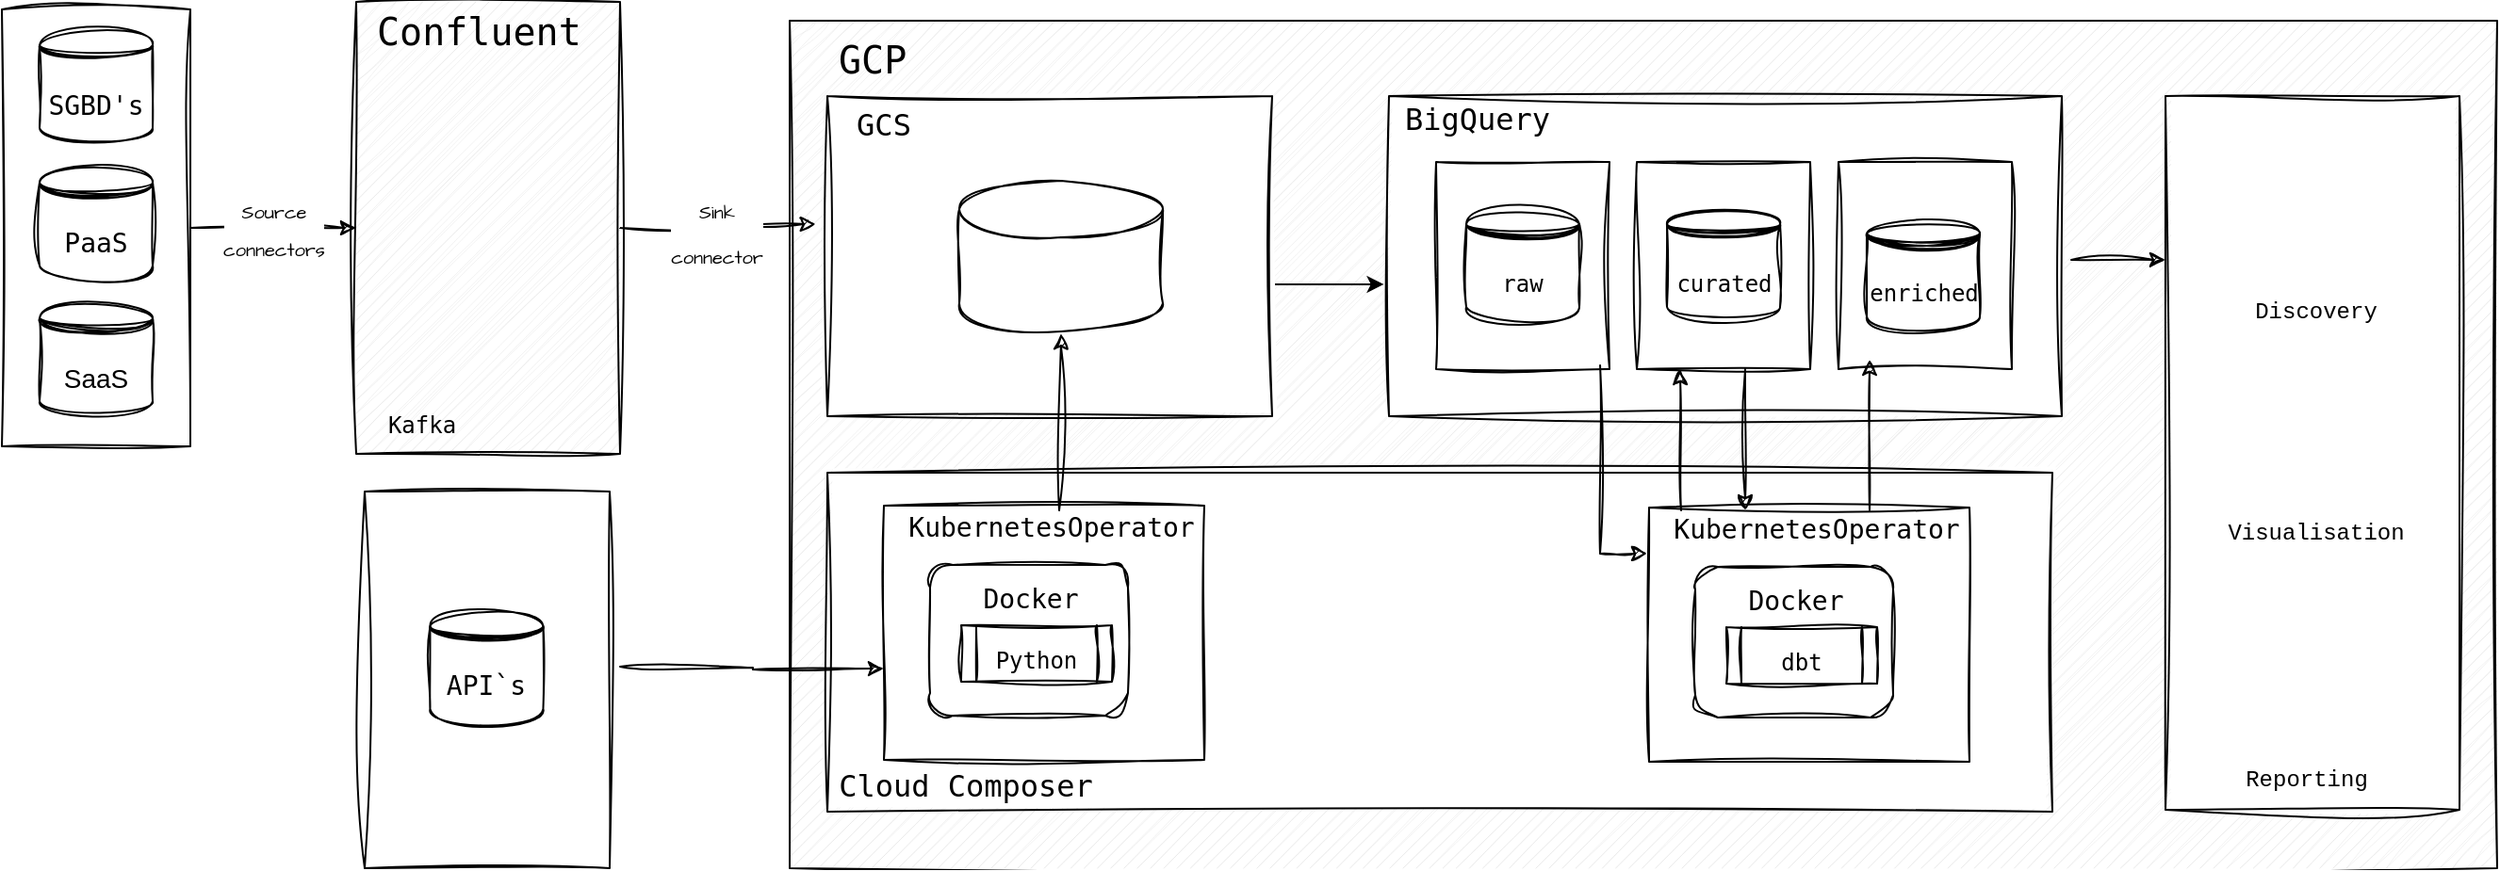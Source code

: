 <mxfile version="21.3.4" type="device">
  <diagram name="Page-1" id="L2DuUV4c0xy7wRyJddh9">
    <mxGraphModel dx="1050" dy="577" grid="1" gridSize="10" guides="1" tooltips="1" connect="1" arrows="1" fold="1" page="1" pageScale="1" pageWidth="850" pageHeight="1100" math="0" shadow="0">
      <root>
        <mxCell id="0" />
        <mxCell id="1" parent="0" />
        <mxCell id="41iLBKp1xfuuZZX-Q_B5-1" value="" style="verticalLabelPosition=bottom;verticalAlign=top;html=1;shape=mxgraph.basic.patternFillRect;fillStyle=diag;step=5;fillStrokeWidth=0.2;fillStrokeColor=#dddddd;sketch=1;hachureGap=4;jiggle=2;curveFitting=1;fontFamily=Architects Daughter;fontSource=https%3A%2F%2Ffonts.googleapis.com%2Fcss%3Ffamily%3DArchitects%2BDaughter;fontSize=20;" parent="1" vertex="1">
          <mxGeometry x="454" y="50" width="906" height="450" as="geometry" />
        </mxCell>
        <mxCell id="41iLBKp1xfuuZZX-Q_B5-2" value="" style="rounded=0;whiteSpace=wrap;html=1;sketch=1;hachureGap=4;jiggle=2;curveFitting=1;fontFamily=Architects Daughter;fontSource=https%3A%2F%2Ffonts.googleapis.com%2Fcss%3Ffamily%3DArchitects%2BDaughter;fontSize=20;" parent="1" vertex="1">
          <mxGeometry x="772" y="90" width="357" height="170" as="geometry" />
        </mxCell>
        <mxCell id="41iLBKp1xfuuZZX-Q_B5-3" value="" style="rounded=0;whiteSpace=wrap;html=1;sketch=1;curveFitting=1;jiggle=2;" parent="1" vertex="1">
          <mxGeometry x="1010.5" y="125" width="92" height="110" as="geometry" />
        </mxCell>
        <mxCell id="41iLBKp1xfuuZZX-Q_B5-4" value="" style="rounded=0;whiteSpace=wrap;html=1;sketch=1;curveFitting=1;jiggle=2;" parent="1" vertex="1">
          <mxGeometry x="903.5" y="125" width="92" height="110" as="geometry" />
        </mxCell>
        <mxCell id="41iLBKp1xfuuZZX-Q_B5-5" value="" style="rounded=0;whiteSpace=wrap;html=1;sketch=1;hachureGap=4;jiggle=2;curveFitting=1;fontFamily=Architects Daughter;fontSource=https%3A%2F%2Ffonts.googleapis.com%2Fcss%3Ffamily%3DArchitects%2BDaughter;fontSize=20;" parent="1" vertex="1">
          <mxGeometry x="474" y="290" width="650" height="180" as="geometry" />
        </mxCell>
        <mxCell id="41iLBKp1xfuuZZX-Q_B5-6" value="" style="rounded=0;whiteSpace=wrap;html=1;sketch=1;hachureGap=4;jiggle=2;curveFitting=1;fontFamily=Architects Daughter;fontSource=https%3A%2F%2Ffonts.googleapis.com%2Fcss%3Ffamily%3DArchitects%2BDaughter;fontSize=20;" parent="1" vertex="1">
          <mxGeometry x="910" y="308.5" width="170" height="135" as="geometry" />
        </mxCell>
        <mxCell id="41iLBKp1xfuuZZX-Q_B5-7" style="edgeStyle=orthogonalEdgeStyle;rounded=0;sketch=1;hachureGap=4;jiggle=2;curveFitting=1;orthogonalLoop=1;jettySize=auto;html=1;exitX=1;exitY=0.5;exitDx=0;exitDy=0;exitPerimeter=0;entryX=-0.026;entryY=0.4;entryDx=0;entryDy=0;entryPerimeter=0;fontFamily=Architects Daughter;fontSource=https%3A%2F%2Ffonts.googleapis.com%2Fcss%3Ffamily%3DArchitects%2BDaughter;fontSize=16;" parent="1" source="41iLBKp1xfuuZZX-Q_B5-9" target="41iLBKp1xfuuZZX-Q_B5-33" edge="1">
          <mxGeometry relative="1" as="geometry" />
        </mxCell>
        <mxCell id="41iLBKp1xfuuZZX-Q_B5-8" value="&lt;font style=&quot;font-size: 10px;&quot;&gt;Sink&lt;br&gt;connector&lt;/font&gt;" style="edgeLabel;html=1;align=center;verticalAlign=middle;resizable=0;points=[];fontSize=20;fontFamily=Architects Daughter;" parent="41iLBKp1xfuuZZX-Q_B5-7" vertex="1" connectable="0">
          <mxGeometry x="-0.039" relative="1" as="geometry">
            <mxPoint as="offset" />
          </mxGeometry>
        </mxCell>
        <mxCell id="41iLBKp1xfuuZZX-Q_B5-9" value="" style="verticalLabelPosition=bottom;verticalAlign=top;html=1;shape=mxgraph.basic.patternFillRect;fillStyle=diag;step=5;fillStrokeWidth=0.2;fillStrokeColor=#dddddd;sketch=1;hachureGap=4;jiggle=2;curveFitting=1;fontFamily=Architects Daughter;fontSource=https%3A%2F%2Ffonts.googleapis.com%2Fcss%3Ffamily%3DArchitects%2BDaughter;fontSize=20;" parent="1" vertex="1">
          <mxGeometry x="224" y="40" width="140" height="240" as="geometry" />
        </mxCell>
        <mxCell id="41iLBKp1xfuuZZX-Q_B5-10" value="" style="rounded=0;whiteSpace=wrap;html=1;sketch=1;curveFitting=1;jiggle=2;" parent="1" vertex="1">
          <mxGeometry x="797" y="125" width="92" height="110" as="geometry" />
        </mxCell>
        <mxCell id="41iLBKp1xfuuZZX-Q_B5-11" value="&lt;pre&gt;raw&lt;/pre&gt;" style="shape=datastore;whiteSpace=wrap;html=1;sketch=1;curveFitting=1;jiggle=2;" parent="1" vertex="1">
          <mxGeometry x="813" y="150" width="60" height="60" as="geometry" />
        </mxCell>
        <mxCell id="41iLBKp1xfuuZZX-Q_B5-12" value="&lt;pre&gt;curated&lt;/pre&gt;" style="shape=datastore;whiteSpace=wrap;html=1;sketch=1;curveFitting=1;jiggle=2;" parent="1" vertex="1">
          <mxGeometry x="919.5" y="150" width="60" height="60" as="geometry" />
        </mxCell>
        <mxCell id="41iLBKp1xfuuZZX-Q_B5-13" value="&lt;pre&gt;enriched&lt;/pre&gt;" style="shape=datastore;whiteSpace=wrap;html=1;sketch=1;curveFitting=1;jiggle=2;" parent="1" vertex="1">
          <mxGeometry x="1025.5" y="155" width="60" height="60" as="geometry" />
        </mxCell>
        <mxCell id="41iLBKp1xfuuZZX-Q_B5-14" value="" style="rounded=0;whiteSpace=wrap;html=1;sketch=1;curveFitting=1;jiggle=2;" parent="1" vertex="1">
          <mxGeometry x="228.5" y="300" width="130" height="200" as="geometry" />
        </mxCell>
        <mxCell id="41iLBKp1xfuuZZX-Q_B5-15" value="&lt;pre&gt;Kafka&lt;/pre&gt;" style="text;html=1;strokeColor=none;fillColor=none;align=center;verticalAlign=middle;whiteSpace=wrap;rounded=0;sketch=1;curveFitting=1;jiggle=2;" parent="1" vertex="1">
          <mxGeometry x="228.72" y="250" width="60" height="30" as="geometry" />
        </mxCell>
        <mxCell id="41iLBKp1xfuuZZX-Q_B5-16" value="" style="rounded=0;whiteSpace=wrap;html=1;sketch=1;curveFitting=1;jiggle=2;rotation=-90;" parent="1" vertex="1">
          <mxGeometry x="-30" y="110" width="232" height="100" as="geometry" />
        </mxCell>
        <mxCell id="41iLBKp1xfuuZZX-Q_B5-17" value="&lt;pre&gt;&lt;font style=&quot;font-size: 14px;&quot;&gt;SGBD&#39;s&lt;/font&gt;&lt;/pre&gt;" style="shape=datastore;whiteSpace=wrap;html=1;sketch=1;curveFitting=1;jiggle=2;" parent="1" vertex="1">
          <mxGeometry x="56" y="55" width="60" height="60" as="geometry" />
        </mxCell>
        <mxCell id="41iLBKp1xfuuZZX-Q_B5-18" value="&lt;font style=&quot;font-size: 14px;&quot;&gt;SaaS&lt;/font&gt;" style="shape=datastore;whiteSpace=wrap;html=1;sketch=1;curveFitting=1;jiggle=2;" parent="1" vertex="1">
          <mxGeometry x="56" y="200" width="60" height="60" as="geometry" />
        </mxCell>
        <mxCell id="41iLBKp1xfuuZZX-Q_B5-19" value="&lt;pre&gt;&lt;font style=&quot;font-size: 14px;&quot;&gt;PaaS&lt;/font&gt;&lt;/pre&gt;" style="shape=datastore;whiteSpace=wrap;html=1;sketch=1;curveFitting=1;jiggle=2;" parent="1" vertex="1">
          <mxGeometry x="56" y="128" width="60" height="60" as="geometry" />
        </mxCell>
        <mxCell id="41iLBKp1xfuuZZX-Q_B5-20" value="" style="shape=image;verticalLabelPosition=bottom;labelBackgroundColor=default;verticalAlign=top;aspect=fixed;imageAspect=0;image=https://miro.medium.com/v2/resize:fit:1006/1*foD1zloTjmIMouNqKiqb-A.png;" parent="1" vertex="1">
          <mxGeometry x="228.72" y="97" width="130.57" height="132" as="geometry" />
        </mxCell>
        <mxCell id="41iLBKp1xfuuZZX-Q_B5-21" value="&lt;pre&gt;&lt;font style=&quot;font-size: 16px;&quot;&gt;BigQuery&lt;/font&gt;&lt;/pre&gt;" style="text;html=1;strokeColor=none;fillColor=none;align=center;verticalAlign=middle;whiteSpace=wrap;rounded=0;fontSize=20;fontFamily=Architects Daughter;" parent="1" vertex="1">
          <mxGeometry x="789" y="85" width="60" height="30" as="geometry" />
        </mxCell>
        <mxCell id="41iLBKp1xfuuZZX-Q_B5-22" value="&lt;pre&gt;&lt;font style=&quot;font-size: 16px;&quot;&gt;Cloud Composer&lt;/font&gt;&lt;/pre&gt;" style="text;html=1;strokeColor=none;fillColor=none;align=center;verticalAlign=middle;whiteSpace=wrap;rounded=0;fontSize=20;fontFamily=Architects Daughter;" parent="1" vertex="1">
          <mxGeometry x="474.5" y="439" width="145" height="30" as="geometry" />
        </mxCell>
        <mxCell id="41iLBKp1xfuuZZX-Q_B5-23" value="" style="rounded=1;whiteSpace=wrap;html=1;sketch=1;hachureGap=4;jiggle=2;curveFitting=1;fontFamily=Architects Daughter;fontSource=https%3A%2F%2Ffonts.googleapis.com%2Fcss%3Ffamily%3DArchitects%2BDaughter;fontSize=20;" parent="1" vertex="1">
          <mxGeometry x="934.5" y="340" width="105" height="80" as="geometry" />
        </mxCell>
        <mxCell id="41iLBKp1xfuuZZX-Q_B5-24" value="&lt;pre&gt;&lt;font style=&quot;font-size: 12px;&quot;&gt;dbt&lt;/font&gt;&lt;/pre&gt;" style="shape=process;whiteSpace=wrap;html=1;backgroundOutline=1;sketch=1;hachureGap=4;jiggle=2;curveFitting=1;fontFamily=Architects Daughter;fontSource=https%3A%2F%2Ffonts.googleapis.com%2Fcss%3Ffamily%3DArchitects%2BDaughter;fontSize=20;" parent="1" vertex="1">
          <mxGeometry x="951" y="372" width="80" height="30" as="geometry" />
        </mxCell>
        <mxCell id="41iLBKp1xfuuZZX-Q_B5-25" value="&lt;pre&gt;&lt;font style=&quot;font-size: 14px;&quot;&gt;Docker&lt;/font&gt;&lt;/pre&gt;" style="text;html=1;strokeColor=none;fillColor=none;align=center;verticalAlign=middle;whiteSpace=wrap;rounded=0;fontSize=20;fontFamily=Architects Daughter;" parent="1" vertex="1">
          <mxGeometry x="957.5" y="340" width="60" height="30" as="geometry" />
        </mxCell>
        <mxCell id="41iLBKp1xfuuZZX-Q_B5-26" value="&lt;pre style=&quot;border-color: var(--border-color);&quot;&gt;&lt;font style=&quot;border-color: var(--border-color); font-size: 14px;&quot;&gt;KubernetesOperator&lt;/font&gt;&lt;/pre&gt;" style="text;html=1;strokeColor=none;fillColor=none;align=center;verticalAlign=middle;whiteSpace=wrap;rounded=0;fontSize=20;fontFamily=Architects Daughter;" parent="1" vertex="1">
          <mxGeometry x="923.5" y="302" width="150" height="30" as="geometry" />
        </mxCell>
        <mxCell id="41iLBKp1xfuuZZX-Q_B5-27" value="" style="endArrow=classic;html=1;rounded=0;sketch=1;hachureGap=4;jiggle=2;curveFitting=1;fontFamily=Architects Daughter;fontSource=https%3A%2F%2Ffonts.googleapis.com%2Fcss%3Ffamily%3DArchitects%2BDaughter;fontSize=16;entryX=0.25;entryY=1;entryDx=0;entryDy=0;" parent="1" target="41iLBKp1xfuuZZX-Q_B5-4" edge="1">
          <mxGeometry width="50" height="50" relative="1" as="geometry">
            <mxPoint x="927" y="310" as="sourcePoint" />
            <mxPoint x="926.5" y="198" as="targetPoint" />
          </mxGeometry>
        </mxCell>
        <mxCell id="41iLBKp1xfuuZZX-Q_B5-28" value="" style="endArrow=classic;html=1;rounded=0;sketch=1;hachureGap=4;jiggle=2;curveFitting=1;fontFamily=Architects Daughter;fontSource=https%3A%2F%2Ffonts.googleapis.com%2Fcss%3Ffamily%3DArchitects%2BDaughter;fontSize=16;exitX=0.625;exitY=1;exitDx=0;exitDy=0;exitPerimeter=0;" parent="1" source="41iLBKp1xfuuZZX-Q_B5-4" edge="1">
          <mxGeometry width="50" height="50" relative="1" as="geometry">
            <mxPoint x="964" y="230" as="sourcePoint" />
            <mxPoint x="961" y="310" as="targetPoint" />
          </mxGeometry>
        </mxCell>
        <mxCell id="41iLBKp1xfuuZZX-Q_B5-29" value="" style="endArrow=classic;html=1;rounded=0;sketch=1;hachureGap=4;jiggle=2;curveFitting=1;fontFamily=Architects Daughter;fontSource=https%3A%2F%2Ffonts.googleapis.com%2Fcss%3Ffamily%3DArchitects%2BDaughter;fontSize=16;" parent="1" edge="1">
          <mxGeometry width="50" height="50" relative="1" as="geometry">
            <mxPoint x="1027" y="310" as="sourcePoint" />
            <mxPoint x="1027" y="230" as="targetPoint" />
          </mxGeometry>
        </mxCell>
        <mxCell id="41iLBKp1xfuuZZX-Q_B5-30" value="&lt;pre style=&quot;margin: 0 0 0 40px; border: none; padding: 0px;&quot;&gt;GCP&lt;/pre&gt;" style="text;html=1;strokeColor=none;fillColor=none;align=left;verticalAlign=middle;whiteSpace=wrap;rounded=0;fontSize=20;fontFamily=Architects Daughter;" parent="1" vertex="1">
          <mxGeometry x="437.5" y="55" width="114" height="30" as="geometry" />
        </mxCell>
        <mxCell id="41iLBKp1xfuuZZX-Q_B5-31" value="&lt;pre&gt;&lt;font style=&quot;font-size: 14px;&quot;&gt;API`s&lt;/font&gt;&lt;/pre&gt;" style="shape=datastore;whiteSpace=wrap;html=1;sketch=1;curveFitting=1;jiggle=2;" parent="1" vertex="1">
          <mxGeometry x="263.22" y="363.5" width="60" height="60" as="geometry" />
        </mxCell>
        <mxCell id="41iLBKp1xfuuZZX-Q_B5-32" value="" style="endArrow=classic;html=1;rounded=0;sketch=1;hachureGap=4;jiggle=2;curveFitting=1;fontFamily=Architects Daughter;fontSource=https%3A%2F%2Ffonts.googleapis.com%2Fcss%3Ffamily%3DArchitects%2BDaughter;fontSize=16;exitX=0.848;exitY=0.982;exitDx=0;exitDy=0;exitPerimeter=0;entryX=-0.006;entryY=0.181;entryDx=0;entryDy=0;entryPerimeter=0;" parent="1" target="41iLBKp1xfuuZZX-Q_B5-6" edge="1">
          <mxGeometry width="50" height="50" relative="1" as="geometry">
            <mxPoint x="884.016" y="233.02" as="sourcePoint" />
            <mxPoint x="884" y="310" as="targetPoint" />
            <Array as="points">
              <mxPoint x="884" y="333" />
            </Array>
          </mxGeometry>
        </mxCell>
        <mxCell id="N4F6rgCD-UG7qm2ysVD4-12" style="edgeStyle=orthogonalEdgeStyle;rounded=0;orthogonalLoop=1;jettySize=auto;html=1;entryX=0.348;entryY=0.311;entryDx=0;entryDy=0;entryPerimeter=0;exitX=0.283;exitY=0.35;exitDx=0;exitDy=0;exitPerimeter=0;" edge="1" parent="1" source="41iLBKp1xfuuZZX-Q_B5-1" target="41iLBKp1xfuuZZX-Q_B5-1">
          <mxGeometry relative="1" as="geometry">
            <Array as="points">
              <mxPoint x="710" y="190" />
            </Array>
          </mxGeometry>
        </mxCell>
        <mxCell id="41iLBKp1xfuuZZX-Q_B5-33" value="" style="rounded=0;whiteSpace=wrap;html=1;sketch=1;hachureGap=4;jiggle=2;curveFitting=1;fontFamily=Architects Daughter;fontSource=https%3A%2F%2Ffonts.googleapis.com%2Fcss%3Ffamily%3DArchitects%2BDaughter;fontSize=20;" parent="1" vertex="1">
          <mxGeometry x="474" y="90" width="236" height="170" as="geometry" />
        </mxCell>
        <mxCell id="41iLBKp1xfuuZZX-Q_B5-34" value="&lt;pre&gt;&lt;font style=&quot;font-size: 16px;&quot;&gt;GCS&lt;/font&gt;&lt;/pre&gt;" style="text;html=1;strokeColor=none;fillColor=none;align=center;verticalAlign=middle;whiteSpace=wrap;rounded=0;fontSize=20;fontFamily=Architects Daughter;" parent="1" vertex="1">
          <mxGeometry x="474" y="88" width="60" height="30" as="geometry" />
        </mxCell>
        <mxCell id="41iLBKp1xfuuZZX-Q_B5-35" value="" style="rounded=0;whiteSpace=wrap;html=1;sketch=1;hachureGap=4;jiggle=2;curveFitting=1;fontFamily=Architects Daughter;fontSource=https%3A%2F%2Ffonts.googleapis.com%2Fcss%3Ffamily%3DArchitects%2BDaughter;fontSize=20;" parent="1" vertex="1">
          <mxGeometry x="504" y="307.5" width="170" height="135" as="geometry" />
        </mxCell>
        <mxCell id="41iLBKp1xfuuZZX-Q_B5-36" value="" style="rounded=1;whiteSpace=wrap;html=1;sketch=1;hachureGap=4;jiggle=2;curveFitting=1;fontFamily=Architects Daughter;fontSource=https%3A%2F%2Ffonts.googleapis.com%2Fcss%3Ffamily%3DArchitects%2BDaughter;fontSize=20;" parent="1" vertex="1">
          <mxGeometry x="528.5" y="339" width="105" height="80" as="geometry" />
        </mxCell>
        <mxCell id="41iLBKp1xfuuZZX-Q_B5-37" value="&lt;pre&gt;&lt;font style=&quot;font-size: 12px;&quot;&gt;Python&lt;/font&gt;&lt;/pre&gt;" style="shape=process;whiteSpace=wrap;html=1;backgroundOutline=1;sketch=1;hachureGap=4;jiggle=2;curveFitting=1;fontFamily=Architects Daughter;fontSource=https%3A%2F%2Ffonts.googleapis.com%2Fcss%3Ffamily%3DArchitects%2BDaughter;fontSize=20;" parent="1" vertex="1">
          <mxGeometry x="545" y="371" width="80" height="30" as="geometry" />
        </mxCell>
        <mxCell id="41iLBKp1xfuuZZX-Q_B5-38" value="&lt;pre&gt;&lt;font style=&quot;font-size: 14px;&quot;&gt;Docker&lt;/font&gt;&lt;/pre&gt;" style="text;html=1;strokeColor=none;fillColor=none;align=center;verticalAlign=middle;whiteSpace=wrap;rounded=0;fontSize=20;fontFamily=Architects Daughter;" parent="1" vertex="1">
          <mxGeometry x="551.5" y="339" width="60" height="30" as="geometry" />
        </mxCell>
        <mxCell id="41iLBKp1xfuuZZX-Q_B5-39" value="&lt;pre style=&quot;border-color: var(--border-color);&quot;&gt;&lt;font style=&quot;border-color: var(--border-color); font-size: 14px;&quot;&gt;KubernetesOperator&lt;/font&gt;&lt;/pre&gt;" style="text;html=1;strokeColor=none;fillColor=none;align=center;verticalAlign=middle;whiteSpace=wrap;rounded=0;fontSize=20;fontFamily=Architects Daughter;" parent="1" vertex="1">
          <mxGeometry x="517.5" y="301" width="150" height="30" as="geometry" />
        </mxCell>
        <mxCell id="41iLBKp1xfuuZZX-Q_B5-41" value="" style="shape=cylinder3;whiteSpace=wrap;html=1;boundedLbl=1;backgroundOutline=1;size=15;sketch=1;hachureGap=4;jiggle=2;curveFitting=1;fontFamily=Architects Daughter;fontSource=https%3A%2F%2Ffonts.googleapis.com%2Fcss%3Ffamily%3DArchitects%2BDaughter;fontSize=20;" parent="1" vertex="1">
          <mxGeometry x="544" y="135" width="108" height="80" as="geometry" />
        </mxCell>
        <mxCell id="41iLBKp1xfuuZZX-Q_B5-42" style="edgeStyle=orthogonalEdgeStyle;rounded=0;sketch=1;hachureGap=4;jiggle=2;curveFitting=1;orthogonalLoop=1;jettySize=auto;html=1;fontFamily=Architects Daughter;fontSource=https%3A%2F%2Ffonts.googleapis.com%2Fcss%3Ffamily%3DArchitects%2BDaughter;fontSize=16;" parent="1" edge="1">
          <mxGeometry relative="1" as="geometry">
            <mxPoint x="364" y="393" as="sourcePoint" />
            <mxPoint x="504" y="394" as="targetPoint" />
          </mxGeometry>
        </mxCell>
        <mxCell id="41iLBKp1xfuuZZX-Q_B5-43" value="&lt;pre style=&quot;margin: 0 0 0 40px; border: none; padding: 0px;&quot;&gt;Confluent&lt;/pre&gt;" style="text;html=1;strokeColor=none;fillColor=none;align=left;verticalAlign=middle;whiteSpace=wrap;rounded=0;fontSize=20;fontFamily=Architects Daughter;" parent="1" vertex="1">
          <mxGeometry x="193.22" y="40" width="70" height="30" as="geometry" />
        </mxCell>
        <mxCell id="41iLBKp1xfuuZZX-Q_B5-44" value="&lt;font style=&quot;font-size: 10px;&quot;&gt;Source &lt;br&gt;connectors&lt;/font&gt;" style="endArrow=classic;html=1;rounded=0;sketch=1;hachureGap=4;jiggle=2;curveFitting=1;fontFamily=Architects Daughter;fontSource=https%3A%2F%2Ffonts.googleapis.com%2Fcss%3Ffamily%3DArchitects%2BDaughter;fontSize=16;entryX=0;entryY=0.5;entryDx=0;entryDy=0;entryPerimeter=0;exitX=0.5;exitY=1;exitDx=0;exitDy=0;" parent="1" source="41iLBKp1xfuuZZX-Q_B5-16" target="41iLBKp1xfuuZZX-Q_B5-9" edge="1">
          <mxGeometry width="50" height="50" relative="1" as="geometry">
            <mxPoint x="34" y="400" as="sourcePoint" />
            <mxPoint x="84" y="350" as="targetPoint" />
          </mxGeometry>
        </mxCell>
        <mxCell id="41iLBKp1xfuuZZX-Q_B5-50" value="" style="endArrow=classic;html=1;rounded=0;sketch=1;hachureGap=4;jiggle=2;curveFitting=1;fontFamily=Architects Daughter;fontSource=https%3A%2F%2Ffonts.googleapis.com%2Fcss%3Ffamily%3DArchitects%2BDaughter;fontSize=16;entryX=0.15;entryY=0.383;entryDx=0;entryDy=0;entryPerimeter=0;" parent="1" edge="1">
          <mxGeometry width="50" height="50" relative="1" as="geometry">
            <mxPoint x="597" y="310" as="sourcePoint" />
            <mxPoint x="598" y="216.18" as="targetPoint" />
          </mxGeometry>
        </mxCell>
        <mxCell id="41iLBKp1xfuuZZX-Q_B5-52" value="" style="rounded=0;whiteSpace=wrap;html=1;sketch=1;hachureGap=4;jiggle=2;curveFitting=1;fontFamily=Architects Daughter;fontSource=https%3A%2F%2Ffonts.googleapis.com%2Fcss%3Ffamily%3DArchitects%2BDaughter;fontSize=20;" parent="1" vertex="1">
          <mxGeometry x="1184" y="90" width="156" height="379" as="geometry" />
        </mxCell>
        <mxCell id="41iLBKp1xfuuZZX-Q_B5-53" value="Visualisation" style="shape=image;verticalLabelPosition=bottom;labelBackgroundColor=default;verticalAlign=top;aspect=fixed;imageAspect=0;image=https://cdn-icons-png.flaticon.com/512/6332/6332211.png;sketch=1;curveFitting=1;jiggle=2;fontFamily=Courier New;" parent="1" vertex="1">
          <mxGeometry x="1224" y="227.5" width="80" height="80" as="geometry" />
        </mxCell>
        <mxCell id="41iLBKp1xfuuZZX-Q_B5-54" value="Discovery" style="shape=image;verticalLabelPosition=bottom;labelBackgroundColor=default;verticalAlign=top;aspect=fixed;imageAspect=0;image=https://cdn-icons-png.flaticon.com/512/1570/1570889.png;fontFamily=Courier New;fontSource=https%3A%2F%2Ffonts.googleapis.com%2Fcss%3Ffamily%3DArchitects%2BDaughter;" parent="1" vertex="1">
          <mxGeometry x="1224" y="110" width="80" height="80" as="geometry" />
        </mxCell>
        <mxCell id="41iLBKp1xfuuZZX-Q_B5-55" value="Reporting" style="shape=image;verticalLabelPosition=bottom;labelBackgroundColor=default;verticalAlign=top;aspect=fixed;imageAspect=0;image=https://cdn-icons-png.flaticon.com/512/2830/2830510.png;fontFamily=Courier New;fontSource=https%3A%2F%2Ffonts.googleapis.com%2Fcss%3Ffamily%3DArchitects%2BDaughter;" parent="1" vertex="1">
          <mxGeometry x="1214" y="348.5" width="90" height="90" as="geometry" />
        </mxCell>
        <mxCell id="41iLBKp1xfuuZZX-Q_B5-56" value="" style="endArrow=classic;html=1;rounded=0;sketch=1;hachureGap=4;jiggle=2;curveFitting=1;fontFamily=Architects Daughter;fontSource=https%3A%2F%2Ffonts.googleapis.com%2Fcss%3Ffamily%3DArchitects%2BDaughter;fontSize=16;" parent="1" edge="1">
          <mxGeometry width="50" height="50" relative="1" as="geometry">
            <mxPoint x="1134" y="177" as="sourcePoint" />
            <mxPoint x="1184" y="177" as="targetPoint" />
          </mxGeometry>
        </mxCell>
      </root>
    </mxGraphModel>
  </diagram>
</mxfile>
